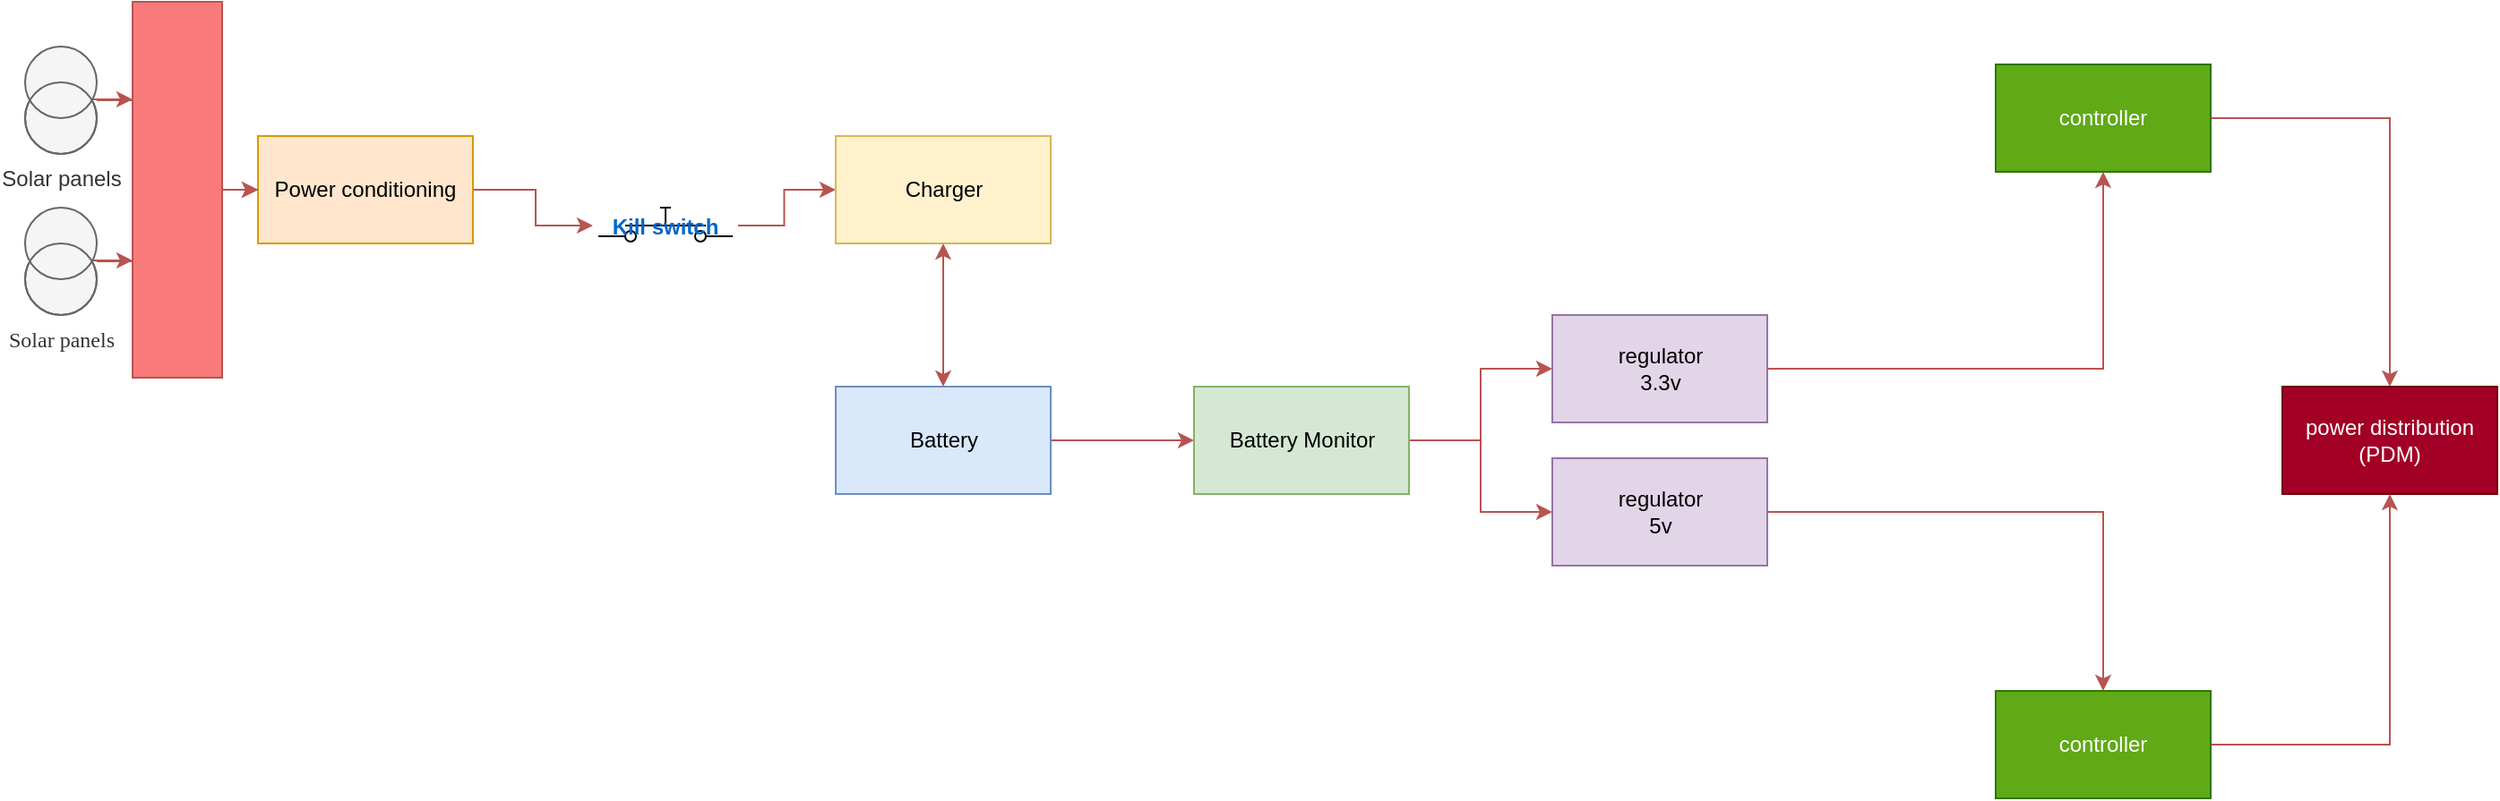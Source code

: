 <mxfile version="20.2.0" type="github"><diagram id="l79bErC6It4o_HwevP7r" name="Page-1"><mxGraphModel dx="1102" dy="614" grid="1" gridSize="10" guides="1" tooltips="1" connect="1" arrows="1" fold="1" page="1" pageScale="1" pageWidth="850" pageHeight="1100" math="0" shadow="0"><root><mxCell id="0"/><mxCell id="1" parent="0"/><mxCell id="Vz4Q1Y113zldDuCIqvvC-10" value="" style="edgeStyle=orthogonalEdgeStyle;rounded=0;orthogonalLoop=1;jettySize=auto;html=1;fillColor=#f8cecc;strokeColor=#b85450;" parent="1" source="Vz4Q1Y113zldDuCIqvvC-1" target="Vz4Q1Y113zldDuCIqvvC-8" edge="1"><mxGeometry relative="1" as="geometry"/></mxCell><mxCell id="Vz4Q1Y113zldDuCIqvvC-1" value="Power conditioning&lt;br&gt;" style="rounded=0;whiteSpace=wrap;html=1;fillColor=#ffe6cc;strokeColor=#d79b00;" parent="1" vertex="1"><mxGeometry x="210" y="180" width="120" height="60" as="geometry"/></mxCell><mxCell id="Vz4Q1Y113zldDuCIqvvC-3" value="" style="edgeStyle=orthogonalEdgeStyle;rounded=0;orthogonalLoop=1;jettySize=auto;html=1;fillColor=#f8cecc;strokeColor=#b85450;startArrow=none;" parent="1" source="Vz4Q1Y113zldDuCIqvvC-32" target="Vz4Q1Y113zldDuCIqvvC-1" edge="1"><mxGeometry relative="1" as="geometry"/></mxCell><mxCell id="Vz4Q1Y113zldDuCIqvvC-5" value="" style="edgeStyle=orthogonalEdgeStyle;rounded=0;orthogonalLoop=1;jettySize=auto;html=1;fillColor=#f8cecc;strokeColor=#b85450;startArrow=none;" parent="1" source="Vz4Q1Y113zldDuCIqvvC-32" target="Vz4Q1Y113zldDuCIqvvC-1" edge="1"><mxGeometry relative="1" as="geometry"/></mxCell><mxCell id="Vz4Q1Y113zldDuCIqvvC-12" value="" style="edgeStyle=orthogonalEdgeStyle;rounded=0;orthogonalLoop=1;jettySize=auto;html=1;fillColor=#f8cecc;strokeColor=#b85450;" parent="1" source="Vz4Q1Y113zldDuCIqvvC-8" target="Vz4Q1Y113zldDuCIqvvC-11" edge="1"><mxGeometry relative="1" as="geometry"/></mxCell><mxCell id="Vz4Q1Y113zldDuCIqvvC-8" value="Kill switch" style="shape=mxgraph.electrical.electro-mechanical.pushbutton;aspect=fixed;elSwitchState=off;perimeterSpacing=3;strokeColor=#000000;fontStyle=1;fontColor=#0066CC;" parent="1" vertex="1"><mxGeometry x="400" y="220" width="75" height="20" as="geometry"/></mxCell><mxCell id="Vz4Q1Y113zldDuCIqvvC-11" value="Charger" style="whiteSpace=wrap;html=1;fillColor=#fff2cc;strokeColor=#d6b656;" parent="1" vertex="1"><mxGeometry x="532.5" y="180" width="120" height="60" as="geometry"/></mxCell><mxCell id="Vz4Q1Y113zldDuCIqvvC-17" value="" style="edgeStyle=orthogonalEdgeStyle;rounded=0;orthogonalLoop=1;jettySize=auto;html=1;fillColor=#f8cecc;strokeColor=#b85450;" parent="1" source="Vz4Q1Y113zldDuCIqvvC-13" target="Vz4Q1Y113zldDuCIqvvC-16" edge="1"><mxGeometry relative="1" as="geometry"/></mxCell><mxCell id="Vz4Q1Y113zldDuCIqvvC-13" value="Battery" style="whiteSpace=wrap;html=1;fillColor=#dae8fc;strokeColor=#6c8ebf;" parent="1" vertex="1"><mxGeometry x="532.5" y="320" width="120" height="60" as="geometry"/></mxCell><mxCell id="Vz4Q1Y113zldDuCIqvvC-15" value="" style="endArrow=classic;startArrow=classic;html=1;rounded=0;exitX=0.5;exitY=0;exitDx=0;exitDy=0;entryX=0.5;entryY=1;entryDx=0;entryDy=0;fillColor=#f8cecc;strokeColor=#b85450;" parent="1" source="Vz4Q1Y113zldDuCIqvvC-13" target="Vz4Q1Y113zldDuCIqvvC-11" edge="1"><mxGeometry width="50" height="50" relative="1" as="geometry"><mxPoint x="567.5" y="310" as="sourcePoint"/><mxPoint x="617.5" y="260" as="targetPoint"/></mxGeometry></mxCell><mxCell id="Vz4Q1Y113zldDuCIqvvC-19" value="" style="edgeStyle=orthogonalEdgeStyle;rounded=0;orthogonalLoop=1;jettySize=auto;html=1;fillColor=#f8cecc;strokeColor=#b85450;" parent="1" source="Vz4Q1Y113zldDuCIqvvC-16" target="Vz4Q1Y113zldDuCIqvvC-18" edge="1"><mxGeometry relative="1" as="geometry"/></mxCell><mxCell id="Vz4Q1Y113zldDuCIqvvC-21" value="" style="edgeStyle=orthogonalEdgeStyle;rounded=0;orthogonalLoop=1;jettySize=auto;html=1;fillColor=#f8cecc;strokeColor=#b85450;" parent="1" source="Vz4Q1Y113zldDuCIqvvC-16" target="Vz4Q1Y113zldDuCIqvvC-20" edge="1"><mxGeometry relative="1" as="geometry"/></mxCell><mxCell id="Vz4Q1Y113zldDuCIqvvC-16" value="Battery Monitor" style="whiteSpace=wrap;html=1;fillColor=#d5e8d4;strokeColor=#82b366;" parent="1" vertex="1"><mxGeometry x="732.5" y="320" width="120" height="60" as="geometry"/></mxCell><mxCell id="Vz4Q1Y113zldDuCIqvvC-23" value="" style="edgeStyle=orthogonalEdgeStyle;rounded=0;orthogonalLoop=1;jettySize=auto;html=1;fillColor=#f8cecc;strokeColor=#b85450;" parent="1" source="Vz4Q1Y113zldDuCIqvvC-18" target="Vz4Q1Y113zldDuCIqvvC-22" edge="1"><mxGeometry relative="1" as="geometry"/></mxCell><mxCell id="Vz4Q1Y113zldDuCIqvvC-18" value="regulator&lt;br&gt;3.3v" style="whiteSpace=wrap;html=1;fillColor=#e1d5e7;strokeColor=#9673a6;" parent="1" vertex="1"><mxGeometry x="932.5" y="280" width="120" height="60" as="geometry"/></mxCell><mxCell id="Vz4Q1Y113zldDuCIqvvC-30" value="" style="edgeStyle=orthogonalEdgeStyle;rounded=0;orthogonalLoop=1;jettySize=auto;html=1;fillColor=#f8cecc;strokeColor=#b85450;" parent="1" source="Vz4Q1Y113zldDuCIqvvC-20" target="Vz4Q1Y113zldDuCIqvvC-28" edge="1"><mxGeometry relative="1" as="geometry"/></mxCell><mxCell id="Vz4Q1Y113zldDuCIqvvC-20" value="regulator&lt;br&gt;5v" style="whiteSpace=wrap;html=1;fillColor=#e1d5e7;strokeColor=#9673a6;" parent="1" vertex="1"><mxGeometry x="932.5" y="360" width="120" height="60" as="geometry"/></mxCell><mxCell id="Vz4Q1Y113zldDuCIqvvC-26" value="" style="edgeStyle=orthogonalEdgeStyle;rounded=0;orthogonalLoop=1;jettySize=auto;html=1;fillColor=#f8cecc;strokeColor=#b85450;" parent="1" source="Vz4Q1Y113zldDuCIqvvC-22" target="Vz4Q1Y113zldDuCIqvvC-25" edge="1"><mxGeometry relative="1" as="geometry"/></mxCell><mxCell id="Vz4Q1Y113zldDuCIqvvC-22" value="controller" style="whiteSpace=wrap;html=1;fillColor=#60a917;fontColor=#ffffff;strokeColor=#2D7600;" parent="1" vertex="1"><mxGeometry x="1180" y="140" width="120" height="60" as="geometry"/></mxCell><mxCell id="Vz4Q1Y113zldDuCIqvvC-25" value="power distribution&lt;br&gt;(PDM)" style="whiteSpace=wrap;html=1;fillColor=#a20025;fontColor=#ffffff;strokeColor=#6F0000;" parent="1" vertex="1"><mxGeometry x="1340" y="320" width="120" height="60" as="geometry"/></mxCell><mxCell id="Vz4Q1Y113zldDuCIqvvC-31" value="" style="edgeStyle=orthogonalEdgeStyle;rounded=0;orthogonalLoop=1;jettySize=auto;html=1;fillColor=#f8cecc;strokeColor=#b85450;" parent="1" source="Vz4Q1Y113zldDuCIqvvC-28" target="Vz4Q1Y113zldDuCIqvvC-25" edge="1"><mxGeometry relative="1" as="geometry"/></mxCell><mxCell id="Vz4Q1Y113zldDuCIqvvC-28" value="controller" style="whiteSpace=wrap;html=1;fillColor=#60a917;fontColor=#ffffff;strokeColor=#2D7600;" parent="1" vertex="1"><mxGeometry x="1180" y="490" width="120" height="60" as="geometry"/></mxCell><mxCell id="Vz4Q1Y113zldDuCIqvvC-33" value="" style="edgeStyle=orthogonalEdgeStyle;rounded=0;orthogonalLoop=1;jettySize=auto;html=1;fillColor=#f8cecc;strokeColor=#b85450;endArrow=none;" parent="1" source="Vz4Q1Y113zldDuCIqvvC-4" target="Vz4Q1Y113zldDuCIqvvC-32" edge="1"><mxGeometry relative="1" as="geometry"><mxPoint x="120" y="250" as="sourcePoint"/><mxPoint x="210" y="210" as="targetPoint"/></mxGeometry></mxCell><mxCell id="Vz4Q1Y113zldDuCIqvvC-32" value="" style="rounded=0;whiteSpace=wrap;html=1;fontFamily=Verdana;strokeColor=#b85450;fillColor=#F87A7A;" parent="1" vertex="1"><mxGeometry x="140" y="105" width="50" height="210" as="geometry"/></mxCell><mxCell id="Vz4Q1Y113zldDuCIqvvC-34" value="" style="edgeStyle=orthogonalEdgeStyle;rounded=0;orthogonalLoop=1;jettySize=auto;html=1;fillColor=#f8cecc;strokeColor=#b85450;endArrow=none;" parent="1" source="Vz4Q1Y113zldDuCIqvvC-2" target="Vz4Q1Y113zldDuCIqvvC-32" edge="1"><mxGeometry relative="1" as="geometry"><mxPoint x="120" y="160" as="sourcePoint"/><mxPoint x="210" y="210" as="targetPoint"/></mxGeometry></mxCell><mxCell id="Vz4Q1Y113zldDuCIqvvC-35" value="" style="endArrow=classic;html=1;rounded=0;fontFamily=Verdana;fontColor=#0066CC;fillColor=#f8cecc;strokeColor=#b85450;" parent="1" edge="1"><mxGeometry width="50" height="50" relative="1" as="geometry"><mxPoint x="105" y="249.5" as="sourcePoint"/><mxPoint x="140" y="249.5" as="targetPoint"/></mxGeometry></mxCell><mxCell id="Vz4Q1Y113zldDuCIqvvC-4" value="Solar panels" style="pointerEvents=1;verticalLabelPosition=bottom;shadow=0;dashed=0;align=center;html=1;verticalAlign=top;shape=mxgraph.electrical.signal_sources.current_source;fillColor=#f5f5f5;fontColor=#333333;strokeColor=#666666;fontFamily=Verdana;" parent="1" vertex="1"><mxGeometry x="80" y="220" width="40" height="60" as="geometry"/></mxCell><mxCell id="Vz4Q1Y113zldDuCIqvvC-36" value="" style="endArrow=classic;html=1;rounded=0;fontFamily=Verdana;fontColor=#0066CC;fillColor=#f8cecc;strokeColor=#b85450;" parent="1" edge="1"><mxGeometry width="50" height="50" relative="1" as="geometry"><mxPoint x="100" y="159.5" as="sourcePoint"/><mxPoint x="140" y="159.5" as="targetPoint"/></mxGeometry></mxCell><mxCell id="Vz4Q1Y113zldDuCIqvvC-2" value="Solar panels" style="pointerEvents=1;verticalLabelPosition=bottom;shadow=0;dashed=0;align=center;html=1;verticalAlign=top;shape=mxgraph.electrical.signal_sources.current_source;fillColor=#f5f5f5;fontColor=#333333;strokeColor=#666666;" parent="1" vertex="1"><mxGeometry x="80" y="130" width="40" height="60" as="geometry"/></mxCell></root></mxGraphModel></diagram></mxfile>